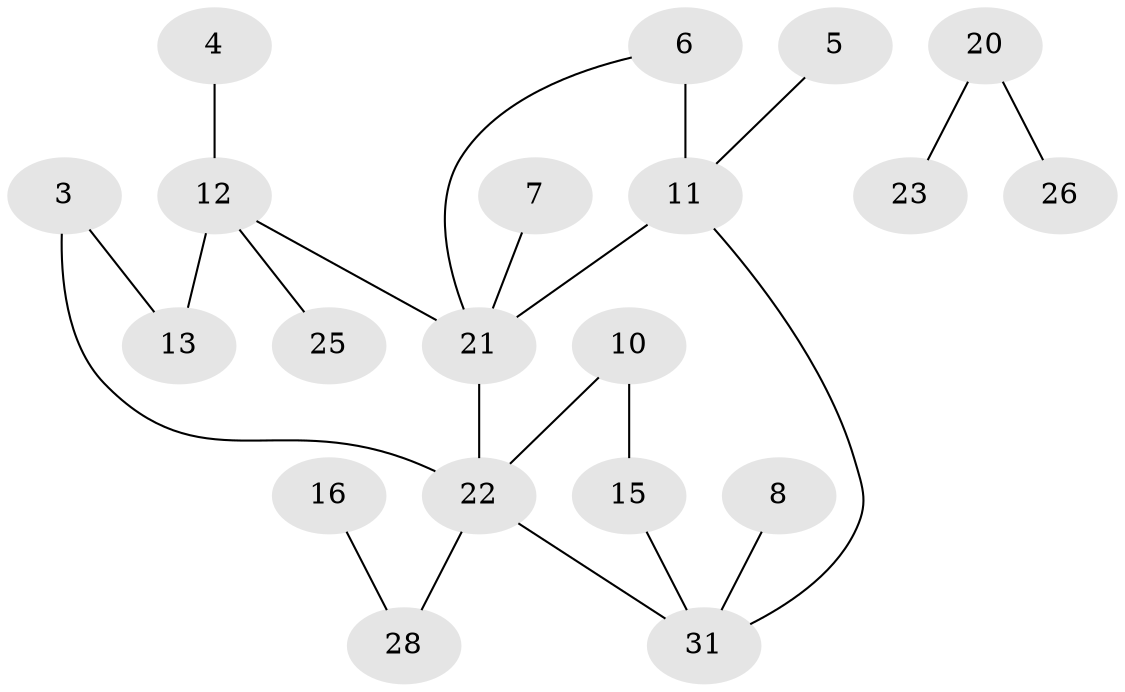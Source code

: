 // original degree distribution, {0: 0.14516129032258066, 1: 0.24193548387096775, 5: 0.04838709677419355, 2: 0.4032258064516129, 3: 0.06451612903225806, 4: 0.08064516129032258, 6: 0.016129032258064516}
// Generated by graph-tools (version 1.1) at 2025/48/03/04/25 22:48:13]
// undirected, 20 vertices, 22 edges
graph export_dot {
  node [color=gray90,style=filled];
  3;
  4;
  5;
  6;
  7;
  8;
  10;
  11;
  12;
  13;
  15;
  16;
  20;
  21;
  22;
  23;
  25;
  26;
  28;
  31;
  3 -- 13 [weight=2.0];
  3 -- 22 [weight=2.0];
  4 -- 12 [weight=1.0];
  5 -- 11 [weight=1.0];
  6 -- 11 [weight=4.0];
  6 -- 21 [weight=1.0];
  7 -- 21 [weight=1.0];
  8 -- 31 [weight=2.0];
  10 -- 15 [weight=1.0];
  10 -- 22 [weight=1.0];
  11 -- 21 [weight=1.0];
  11 -- 31 [weight=1.0];
  12 -- 13 [weight=3.0];
  12 -- 21 [weight=1.0];
  12 -- 25 [weight=1.0];
  15 -- 31 [weight=1.0];
  16 -- 28 [weight=1.0];
  20 -- 23 [weight=1.0];
  20 -- 26 [weight=1.0];
  21 -- 22 [weight=2.0];
  22 -- 28 [weight=1.0];
  22 -- 31 [weight=2.0];
}
